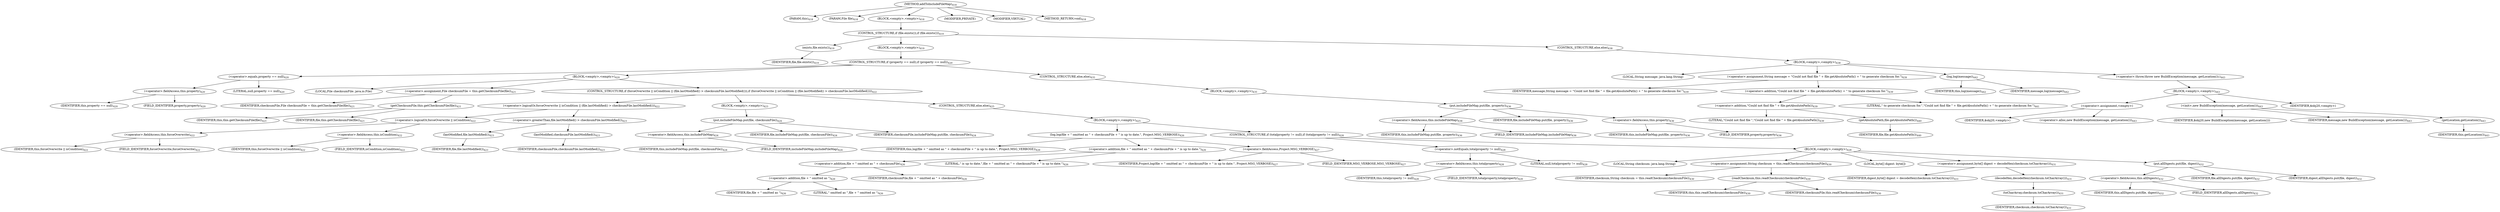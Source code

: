 digraph "addToIncludeFileMap" {  
"883" [label = <(METHOD,addToIncludeFileMap)<SUB>418</SUB>> ]
"41" [label = <(PARAM,this)<SUB>418</SUB>> ]
"884" [label = <(PARAM,File file)<SUB>418</SUB>> ]
"885" [label = <(BLOCK,&lt;empty&gt;,&lt;empty&gt;)<SUB>418</SUB>> ]
"886" [label = <(CONTROL_STRUCTURE,if (file.exists()),if (file.exists()))<SUB>419</SUB>> ]
"887" [label = <(exists,file.exists())<SUB>419</SUB>> ]
"888" [label = <(IDENTIFIER,file,file.exists())<SUB>419</SUB>> ]
"889" [label = <(BLOCK,&lt;empty&gt;,&lt;empty&gt;)<SUB>419</SUB>> ]
"890" [label = <(CONTROL_STRUCTURE,if (property == null),if (property == null))<SUB>420</SUB>> ]
"891" [label = <(&lt;operator&gt;.equals,property == null)<SUB>420</SUB>> ]
"892" [label = <(&lt;operator&gt;.fieldAccess,this.property)<SUB>420</SUB>> ]
"893" [label = <(IDENTIFIER,this,property == null)<SUB>420</SUB>> ]
"894" [label = <(FIELD_IDENTIFIER,property,property)<SUB>420</SUB>> ]
"895" [label = <(LITERAL,null,property == null)<SUB>420</SUB>> ]
"896" [label = <(BLOCK,&lt;empty&gt;,&lt;empty&gt;)<SUB>420</SUB>> ]
"897" [label = <(LOCAL,File checksumFile: java.io.File)> ]
"898" [label = <(&lt;operator&gt;.assignment,File checksumFile = this.getChecksumFile(file))<SUB>421</SUB>> ]
"899" [label = <(IDENTIFIER,checksumFile,File checksumFile = this.getChecksumFile(file))<SUB>421</SUB>> ]
"900" [label = <(getChecksumFile,this.getChecksumFile(file))<SUB>421</SUB>> ]
"40" [label = <(IDENTIFIER,this,this.getChecksumFile(file))<SUB>421</SUB>> ]
"901" [label = <(IDENTIFIER,file,this.getChecksumFile(file))<SUB>421</SUB>> ]
"902" [label = <(CONTROL_STRUCTURE,if (forceOverwrite || isCondition || (file.lastModified() &gt; checksumFile.lastModified())),if (forceOverwrite || isCondition || (file.lastModified() &gt; checksumFile.lastModified())))<SUB>422</SUB>> ]
"903" [label = <(&lt;operator&gt;.logicalOr,forceOverwrite || isCondition || (file.lastModified() &gt; checksumFile.lastModified()))<SUB>422</SUB>> ]
"904" [label = <(&lt;operator&gt;.logicalOr,forceOverwrite || isCondition)<SUB>422</SUB>> ]
"905" [label = <(&lt;operator&gt;.fieldAccess,this.forceOverwrite)<SUB>422</SUB>> ]
"906" [label = <(IDENTIFIER,this,forceOverwrite || isCondition)<SUB>422</SUB>> ]
"907" [label = <(FIELD_IDENTIFIER,forceOverwrite,forceOverwrite)<SUB>422</SUB>> ]
"908" [label = <(&lt;operator&gt;.fieldAccess,this.isCondition)<SUB>422</SUB>> ]
"909" [label = <(IDENTIFIER,this,forceOverwrite || isCondition)<SUB>422</SUB>> ]
"910" [label = <(FIELD_IDENTIFIER,isCondition,isCondition)<SUB>422</SUB>> ]
"911" [label = <(&lt;operator&gt;.greaterThan,file.lastModified() &gt; checksumFile.lastModified())<SUB>423</SUB>> ]
"912" [label = <(lastModified,file.lastModified())<SUB>423</SUB>> ]
"913" [label = <(IDENTIFIER,file,file.lastModified())<SUB>423</SUB>> ]
"914" [label = <(lastModified,checksumFile.lastModified())<SUB>423</SUB>> ]
"915" [label = <(IDENTIFIER,checksumFile,checksumFile.lastModified())<SUB>423</SUB>> ]
"916" [label = <(BLOCK,&lt;empty&gt;,&lt;empty&gt;)<SUB>423</SUB>> ]
"917" [label = <(put,includeFileMap.put(file, checksumFile))<SUB>424</SUB>> ]
"918" [label = <(&lt;operator&gt;.fieldAccess,this.includeFileMap)<SUB>424</SUB>> ]
"919" [label = <(IDENTIFIER,this,includeFileMap.put(file, checksumFile))<SUB>424</SUB>> ]
"920" [label = <(FIELD_IDENTIFIER,includeFileMap,includeFileMap)<SUB>424</SUB>> ]
"921" [label = <(IDENTIFIER,file,includeFileMap.put(file, checksumFile))<SUB>424</SUB>> ]
"922" [label = <(IDENTIFIER,checksumFile,includeFileMap.put(file, checksumFile))<SUB>424</SUB>> ]
"923" [label = <(CONTROL_STRUCTURE,else,else)<SUB>425</SUB>> ]
"924" [label = <(BLOCK,&lt;empty&gt;,&lt;empty&gt;)<SUB>425</SUB>> ]
"925" [label = <(log,log(file + &quot; omitted as &quot; + checksumFile + &quot; is up to date.&quot;, Project.MSG_VERBOSE))<SUB>426</SUB>> ]
"42" [label = <(IDENTIFIER,this,log(file + &quot; omitted as &quot; + checksumFile + &quot; is up to date.&quot;, Project.MSG_VERBOSE))<SUB>426</SUB>> ]
"926" [label = <(&lt;operator&gt;.addition,file + &quot; omitted as &quot; + checksumFile + &quot; is up to date.&quot;)<SUB>426</SUB>> ]
"927" [label = <(&lt;operator&gt;.addition,file + &quot; omitted as &quot; + checksumFile)<SUB>426</SUB>> ]
"928" [label = <(&lt;operator&gt;.addition,file + &quot; omitted as &quot;)<SUB>426</SUB>> ]
"929" [label = <(IDENTIFIER,file,file + &quot; omitted as &quot;)<SUB>426</SUB>> ]
"930" [label = <(LITERAL,&quot; omitted as &quot;,file + &quot; omitted as &quot;)<SUB>426</SUB>> ]
"931" [label = <(IDENTIFIER,checksumFile,file + &quot; omitted as &quot; + checksumFile)<SUB>426</SUB>> ]
"932" [label = <(LITERAL,&quot; is up to date.&quot;,file + &quot; omitted as &quot; + checksumFile + &quot; is up to date.&quot;)<SUB>426</SUB>> ]
"933" [label = <(&lt;operator&gt;.fieldAccess,Project.MSG_VERBOSE)<SUB>427</SUB>> ]
"934" [label = <(IDENTIFIER,Project,log(file + &quot; omitted as &quot; + checksumFile + &quot; is up to date.&quot;, Project.MSG_VERBOSE))<SUB>427</SUB>> ]
"935" [label = <(FIELD_IDENTIFIER,MSG_VERBOSE,MSG_VERBOSE)<SUB>427</SUB>> ]
"936" [label = <(CONTROL_STRUCTURE,if (totalproperty != null),if (totalproperty != null))<SUB>428</SUB>> ]
"937" [label = <(&lt;operator&gt;.notEquals,totalproperty != null)<SUB>428</SUB>> ]
"938" [label = <(&lt;operator&gt;.fieldAccess,this.totalproperty)<SUB>428</SUB>> ]
"939" [label = <(IDENTIFIER,this,totalproperty != null)<SUB>428</SUB>> ]
"940" [label = <(FIELD_IDENTIFIER,totalproperty,totalproperty)<SUB>428</SUB>> ]
"941" [label = <(LITERAL,null,totalproperty != null)<SUB>428</SUB>> ]
"942" [label = <(BLOCK,&lt;empty&gt;,&lt;empty&gt;)<SUB>428</SUB>> ]
"943" [label = <(LOCAL,String checksum: java.lang.String)> ]
"944" [label = <(&lt;operator&gt;.assignment,String checksum = this.readChecksum(checksumFile))<SUB>430</SUB>> ]
"945" [label = <(IDENTIFIER,checksum,String checksum = this.readChecksum(checksumFile))<SUB>430</SUB>> ]
"946" [label = <(readChecksum,this.readChecksum(checksumFile))<SUB>430</SUB>> ]
"43" [label = <(IDENTIFIER,this,this.readChecksum(checksumFile))<SUB>430</SUB>> ]
"947" [label = <(IDENTIFIER,checksumFile,this.readChecksum(checksumFile))<SUB>430</SUB>> ]
"948" [label = <(LOCAL,byte[] digest: byte[])> ]
"949" [label = <(&lt;operator&gt;.assignment,byte[] digest = decodeHex(checksum.toCharArray()))<SUB>431</SUB>> ]
"950" [label = <(IDENTIFIER,digest,byte[] digest = decodeHex(checksum.toCharArray()))<SUB>431</SUB>> ]
"951" [label = <(decodeHex,decodeHex(checksum.toCharArray()))<SUB>431</SUB>> ]
"952" [label = <(toCharArray,checksum.toCharArray())<SUB>431</SUB>> ]
"953" [label = <(IDENTIFIER,checksum,checksum.toCharArray())<SUB>431</SUB>> ]
"954" [label = <(put,allDigests.put(file, digest))<SUB>432</SUB>> ]
"955" [label = <(&lt;operator&gt;.fieldAccess,this.allDigests)<SUB>432</SUB>> ]
"956" [label = <(IDENTIFIER,this,allDigests.put(file, digest))<SUB>432</SUB>> ]
"957" [label = <(FIELD_IDENTIFIER,allDigests,allDigests)<SUB>432</SUB>> ]
"958" [label = <(IDENTIFIER,file,allDigests.put(file, digest))<SUB>432</SUB>> ]
"959" [label = <(IDENTIFIER,digest,allDigests.put(file, digest))<SUB>432</SUB>> ]
"960" [label = <(CONTROL_STRUCTURE,else,else)<SUB>435</SUB>> ]
"961" [label = <(BLOCK,&lt;empty&gt;,&lt;empty&gt;)<SUB>435</SUB>> ]
"962" [label = <(put,includeFileMap.put(file, property))<SUB>436</SUB>> ]
"963" [label = <(&lt;operator&gt;.fieldAccess,this.includeFileMap)<SUB>436</SUB>> ]
"964" [label = <(IDENTIFIER,this,includeFileMap.put(file, property))<SUB>436</SUB>> ]
"965" [label = <(FIELD_IDENTIFIER,includeFileMap,includeFileMap)<SUB>436</SUB>> ]
"966" [label = <(IDENTIFIER,file,includeFileMap.put(file, property))<SUB>436</SUB>> ]
"967" [label = <(&lt;operator&gt;.fieldAccess,this.property)<SUB>436</SUB>> ]
"968" [label = <(IDENTIFIER,this,includeFileMap.put(file, property))<SUB>436</SUB>> ]
"969" [label = <(FIELD_IDENTIFIER,property,property)<SUB>436</SUB>> ]
"970" [label = <(CONTROL_STRUCTURE,else,else)<SUB>438</SUB>> ]
"971" [label = <(BLOCK,&lt;empty&gt;,&lt;empty&gt;)<SUB>438</SUB>> ]
"972" [label = <(LOCAL,String message: java.lang.String)> ]
"973" [label = <(&lt;operator&gt;.assignment,String message = &quot;Could not find file &quot; + file.getAbsolutePath() + &quot; to generate checksum for.&quot;)<SUB>439</SUB>> ]
"974" [label = <(IDENTIFIER,message,String message = &quot;Could not find file &quot; + file.getAbsolutePath() + &quot; to generate checksum for.&quot;)<SUB>439</SUB>> ]
"975" [label = <(&lt;operator&gt;.addition,&quot;Could not find file &quot; + file.getAbsolutePath() + &quot; to generate checksum for.&quot;)<SUB>439</SUB>> ]
"976" [label = <(&lt;operator&gt;.addition,&quot;Could not find file &quot; + file.getAbsolutePath())<SUB>439</SUB>> ]
"977" [label = <(LITERAL,&quot;Could not find file &quot;,&quot;Could not find file &quot; + file.getAbsolutePath())<SUB>439</SUB>> ]
"978" [label = <(getAbsolutePath,file.getAbsolutePath())<SUB>440</SUB>> ]
"979" [label = <(IDENTIFIER,file,file.getAbsolutePath())<SUB>440</SUB>> ]
"980" [label = <(LITERAL,&quot; to generate checksum for.&quot;,&quot;Could not find file &quot; + file.getAbsolutePath() + &quot; to generate checksum for.&quot;)<SUB>441</SUB>> ]
"981" [label = <(log,log(message))<SUB>442</SUB>> ]
"44" [label = <(IDENTIFIER,this,log(message))<SUB>442</SUB>> ]
"982" [label = <(IDENTIFIER,message,log(message))<SUB>442</SUB>> ]
"983" [label = <(&lt;operator&gt;.throw,throw new BuildException(message, getLocation());)<SUB>443</SUB>> ]
"984" [label = <(BLOCK,&lt;empty&gt;,&lt;empty&gt;)<SUB>443</SUB>> ]
"985" [label = <(&lt;operator&gt;.assignment,&lt;empty&gt;)> ]
"986" [label = <(IDENTIFIER,$obj20,&lt;empty&gt;)> ]
"987" [label = <(&lt;operator&gt;.alloc,new BuildException(message, getLocation()))<SUB>443</SUB>> ]
"988" [label = <(&lt;init&gt;,new BuildException(message, getLocation()))<SUB>443</SUB>> ]
"989" [label = <(IDENTIFIER,$obj20,new BuildException(message, getLocation()))> ]
"990" [label = <(IDENTIFIER,message,new BuildException(message, getLocation()))<SUB>443</SUB>> ]
"991" [label = <(getLocation,getLocation())<SUB>443</SUB>> ]
"45" [label = <(IDENTIFIER,this,getLocation())<SUB>443</SUB>> ]
"992" [label = <(IDENTIFIER,$obj20,&lt;empty&gt;)> ]
"993" [label = <(MODIFIER,PRIVATE)> ]
"994" [label = <(MODIFIER,VIRTUAL)> ]
"995" [label = <(METHOD_RETURN,void)<SUB>418</SUB>> ]
  "883" -> "41" 
  "883" -> "884" 
  "883" -> "885" 
  "883" -> "993" 
  "883" -> "994" 
  "883" -> "995" 
  "885" -> "886" 
  "886" -> "887" 
  "886" -> "889" 
  "886" -> "970" 
  "887" -> "888" 
  "889" -> "890" 
  "890" -> "891" 
  "890" -> "896" 
  "890" -> "960" 
  "891" -> "892" 
  "891" -> "895" 
  "892" -> "893" 
  "892" -> "894" 
  "896" -> "897" 
  "896" -> "898" 
  "896" -> "902" 
  "898" -> "899" 
  "898" -> "900" 
  "900" -> "40" 
  "900" -> "901" 
  "902" -> "903" 
  "902" -> "916" 
  "902" -> "923" 
  "903" -> "904" 
  "903" -> "911" 
  "904" -> "905" 
  "904" -> "908" 
  "905" -> "906" 
  "905" -> "907" 
  "908" -> "909" 
  "908" -> "910" 
  "911" -> "912" 
  "911" -> "914" 
  "912" -> "913" 
  "914" -> "915" 
  "916" -> "917" 
  "917" -> "918" 
  "917" -> "921" 
  "917" -> "922" 
  "918" -> "919" 
  "918" -> "920" 
  "923" -> "924" 
  "924" -> "925" 
  "924" -> "936" 
  "925" -> "42" 
  "925" -> "926" 
  "925" -> "933" 
  "926" -> "927" 
  "926" -> "932" 
  "927" -> "928" 
  "927" -> "931" 
  "928" -> "929" 
  "928" -> "930" 
  "933" -> "934" 
  "933" -> "935" 
  "936" -> "937" 
  "936" -> "942" 
  "937" -> "938" 
  "937" -> "941" 
  "938" -> "939" 
  "938" -> "940" 
  "942" -> "943" 
  "942" -> "944" 
  "942" -> "948" 
  "942" -> "949" 
  "942" -> "954" 
  "944" -> "945" 
  "944" -> "946" 
  "946" -> "43" 
  "946" -> "947" 
  "949" -> "950" 
  "949" -> "951" 
  "951" -> "952" 
  "952" -> "953" 
  "954" -> "955" 
  "954" -> "958" 
  "954" -> "959" 
  "955" -> "956" 
  "955" -> "957" 
  "960" -> "961" 
  "961" -> "962" 
  "962" -> "963" 
  "962" -> "966" 
  "962" -> "967" 
  "963" -> "964" 
  "963" -> "965" 
  "967" -> "968" 
  "967" -> "969" 
  "970" -> "971" 
  "971" -> "972" 
  "971" -> "973" 
  "971" -> "981" 
  "971" -> "983" 
  "973" -> "974" 
  "973" -> "975" 
  "975" -> "976" 
  "975" -> "980" 
  "976" -> "977" 
  "976" -> "978" 
  "978" -> "979" 
  "981" -> "44" 
  "981" -> "982" 
  "983" -> "984" 
  "984" -> "985" 
  "984" -> "988" 
  "984" -> "992" 
  "985" -> "986" 
  "985" -> "987" 
  "988" -> "989" 
  "988" -> "990" 
  "988" -> "991" 
  "991" -> "45" 
}
